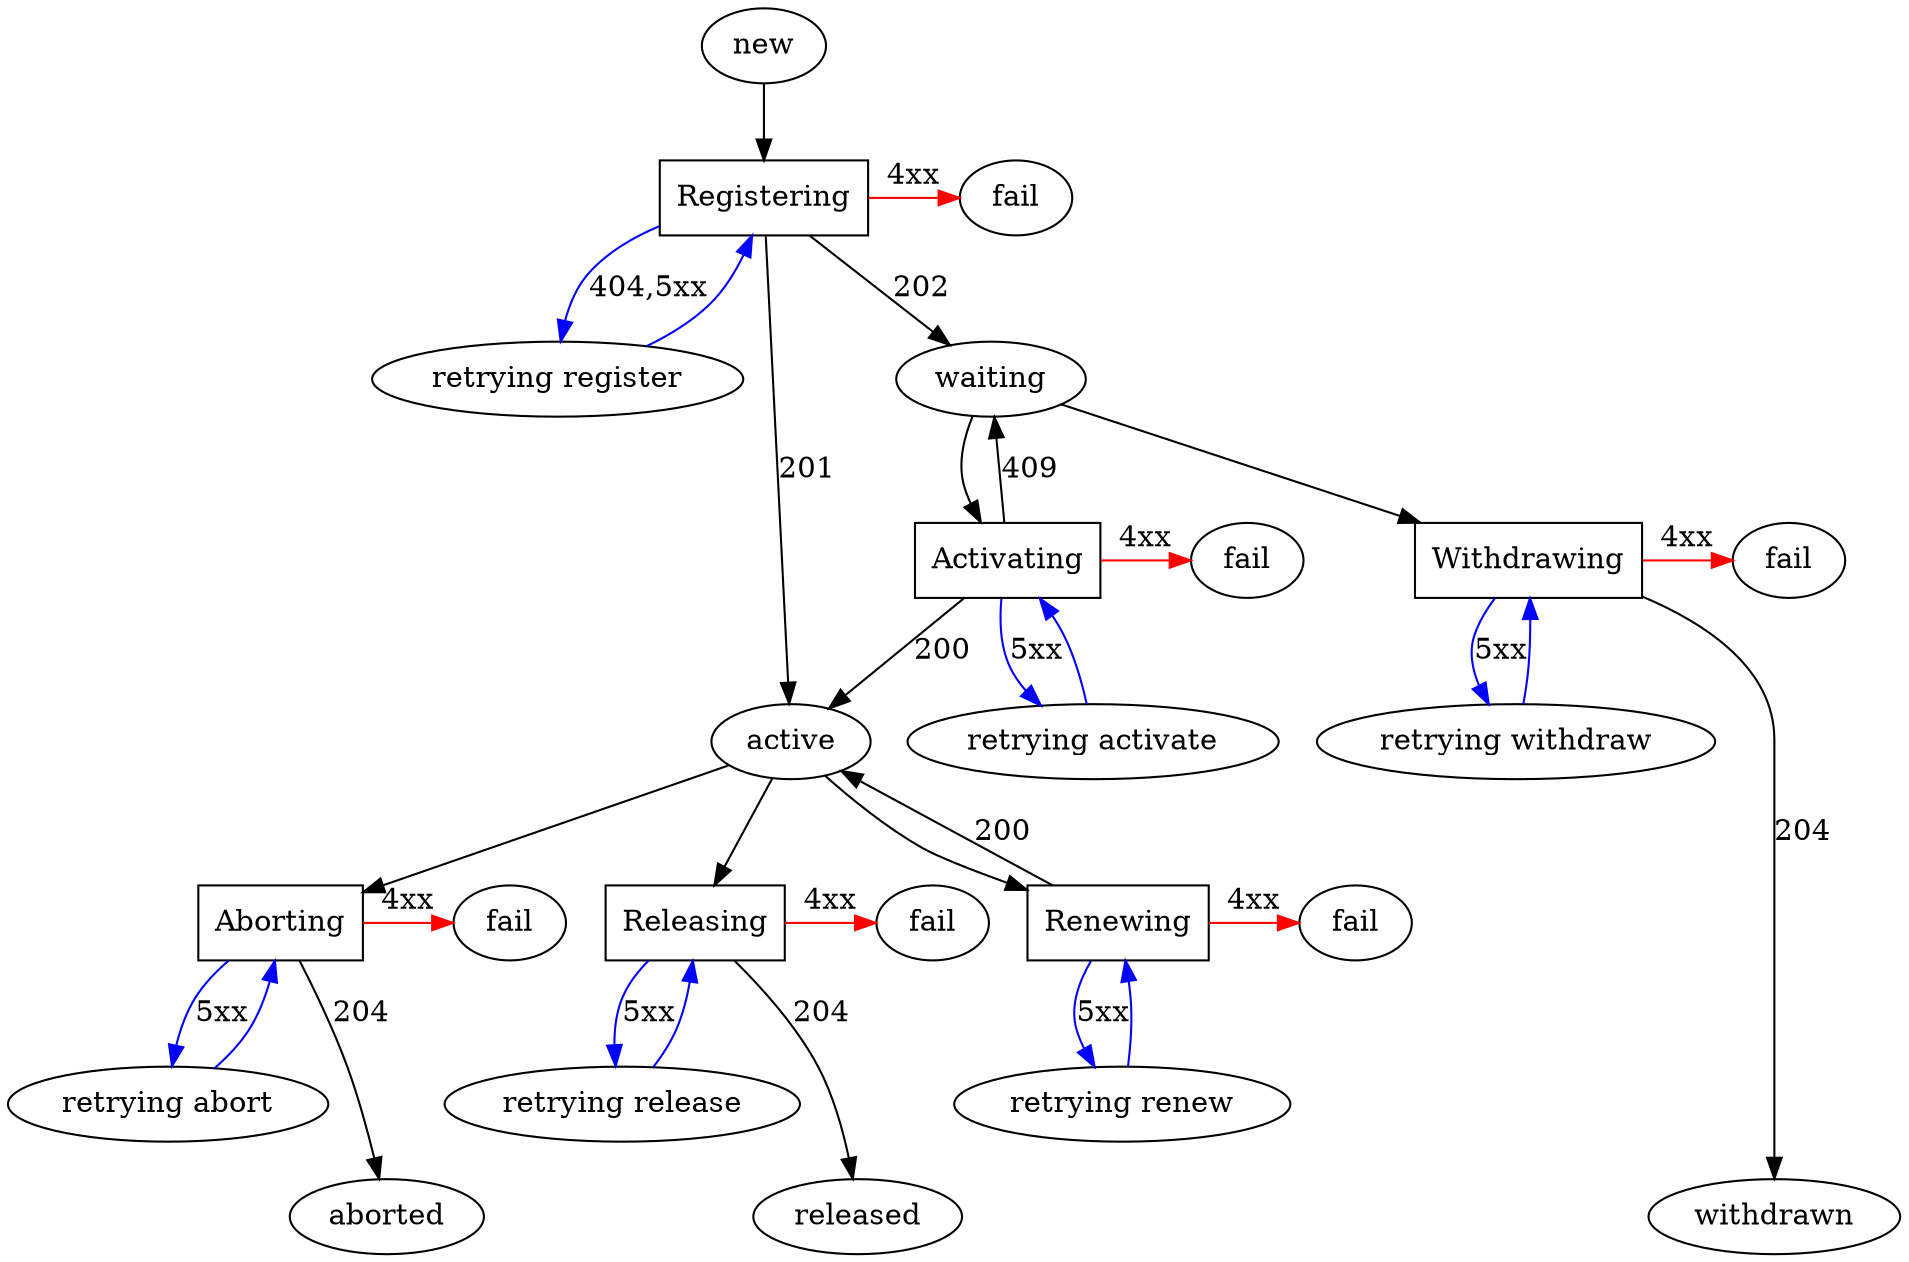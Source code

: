digraph "nessy-daemon-claim-state-machine" {
    node [shape=oval]
    // Start state
    new

    // In progress states
    active
    waiting

    // Final states
    aborted
    released
    withdrawn

    // Failure states
    f_abort      [label="fail"]
    f_activate   [label="fail"]
    f_register   [label="fail"]
    f_release    [label="fail"]
    f_renew      [label="fail"]
    f_withdraw   [label="fail"]

    // Retry states
    r_abort    [label="retrying abort"]
    r_activate [label="retrying activate"]
    r_register [label="retrying register"]
    r_release  [label="retrying release"]
    r_renew    [label="retrying renew"]
    r_withdraw [label="retrying withdraw"]

    // Action states
    node [shape=box]
    a_abort    [label="Aborting"]
    a_activate [label="Activating"]
    a_register [label="Registering"]
    a_release  [label="Releasing"]
    a_renew    [label="Renewing"]
    a_withdraw [label="Withdrawing"]


    // Paths from start node
    new -> a_register [color=black]


    // Paths away from a_register
    a_register -> active     [color=black label="201"]
    a_register -> waiting    [color=black label="202"]

    a_register -> r_register [color=blue  label="404,5xx"]
    r_register -> a_register [color=blue]

    a_register -> f_register [color=red   label="4xx"]


    // Paths away from active
    active  -> a_renew   [color=black]
    a_renew -> active    [color=black label="200"]
    a_renew -> r_renew   [color=blue  label="5xx"]
    r_renew -> a_renew   [color=blue]


    a_renew -> f_renew   [color=red label="4xx"]

    active  -> a_abort   [color=black]
    active  -> a_release [color=black]


    // Paths away from waiting
    waiting    -> a_activate [color=black weight=0.5]
    a_activate -> waiting    [color=black label="409" weight=0.5]
    a_activate -> r_activate [color=blue  label="5xx"]
    r_activate -> a_activate [color=blue]
    a_activate -> active     [color=black label="200"]


    a_activate -> f_activate [color=red   label="4xx"]

    waiting    -> a_withdraw [color=black]


    // Paths away from a_withdraw
    a_withdraw -> withdrawn  [color=black label="204"]

    a_withdraw -> r_withdraw [color=blue  label="5xx"]
    r_withdraw -> a_withdraw [color=blue]

    a_withdraw -> f_withdraw [color=red   label="4xx"]


    // Paths away from a_release
    a_release -> released  [color=black label="204"]

    a_release -> r_release [color=blue  label="5xx"]
    r_release -> a_release [color=blue]

    a_release -> f_release [color=red   label="4xx"]

    // Paths away from a_abort
    a_abort -> aborted [color=black label="204"]
    a_abort -> r_abort [color=blue  label="5xx"]

    r_abort -> a_abort [color=blue]
    a_abort -> f_abort [color=red   label="4xx"]


    // Formatting
    {
        rank=source
        new
    }

    {
        rank=sink
        aborted
        released
        withdrawn
    }

    // Put "fail" nodes on same line as action nodes
    {
        rank=same
        a_abort
        f_abort
    }

    {
        rank=same
        a_activate
        f_activate
    }

    {
        rank=same
        a_register
        f_register
    }

    {
        rank=same
        a_release
        f_release
    }

    {
        rank=same
        a_withdraw
        f_withdraw
    }

    {
        rank=same
        a_renew
        f_renew
    }

    // Put actions from "waiting" on same line
    {
        rank=same
        a_activate
        a_withdraw
    }

    // Put actions form "active" on same line
    {
        rank=same
        a_abort
        a_release
        a_renew
    }
}
